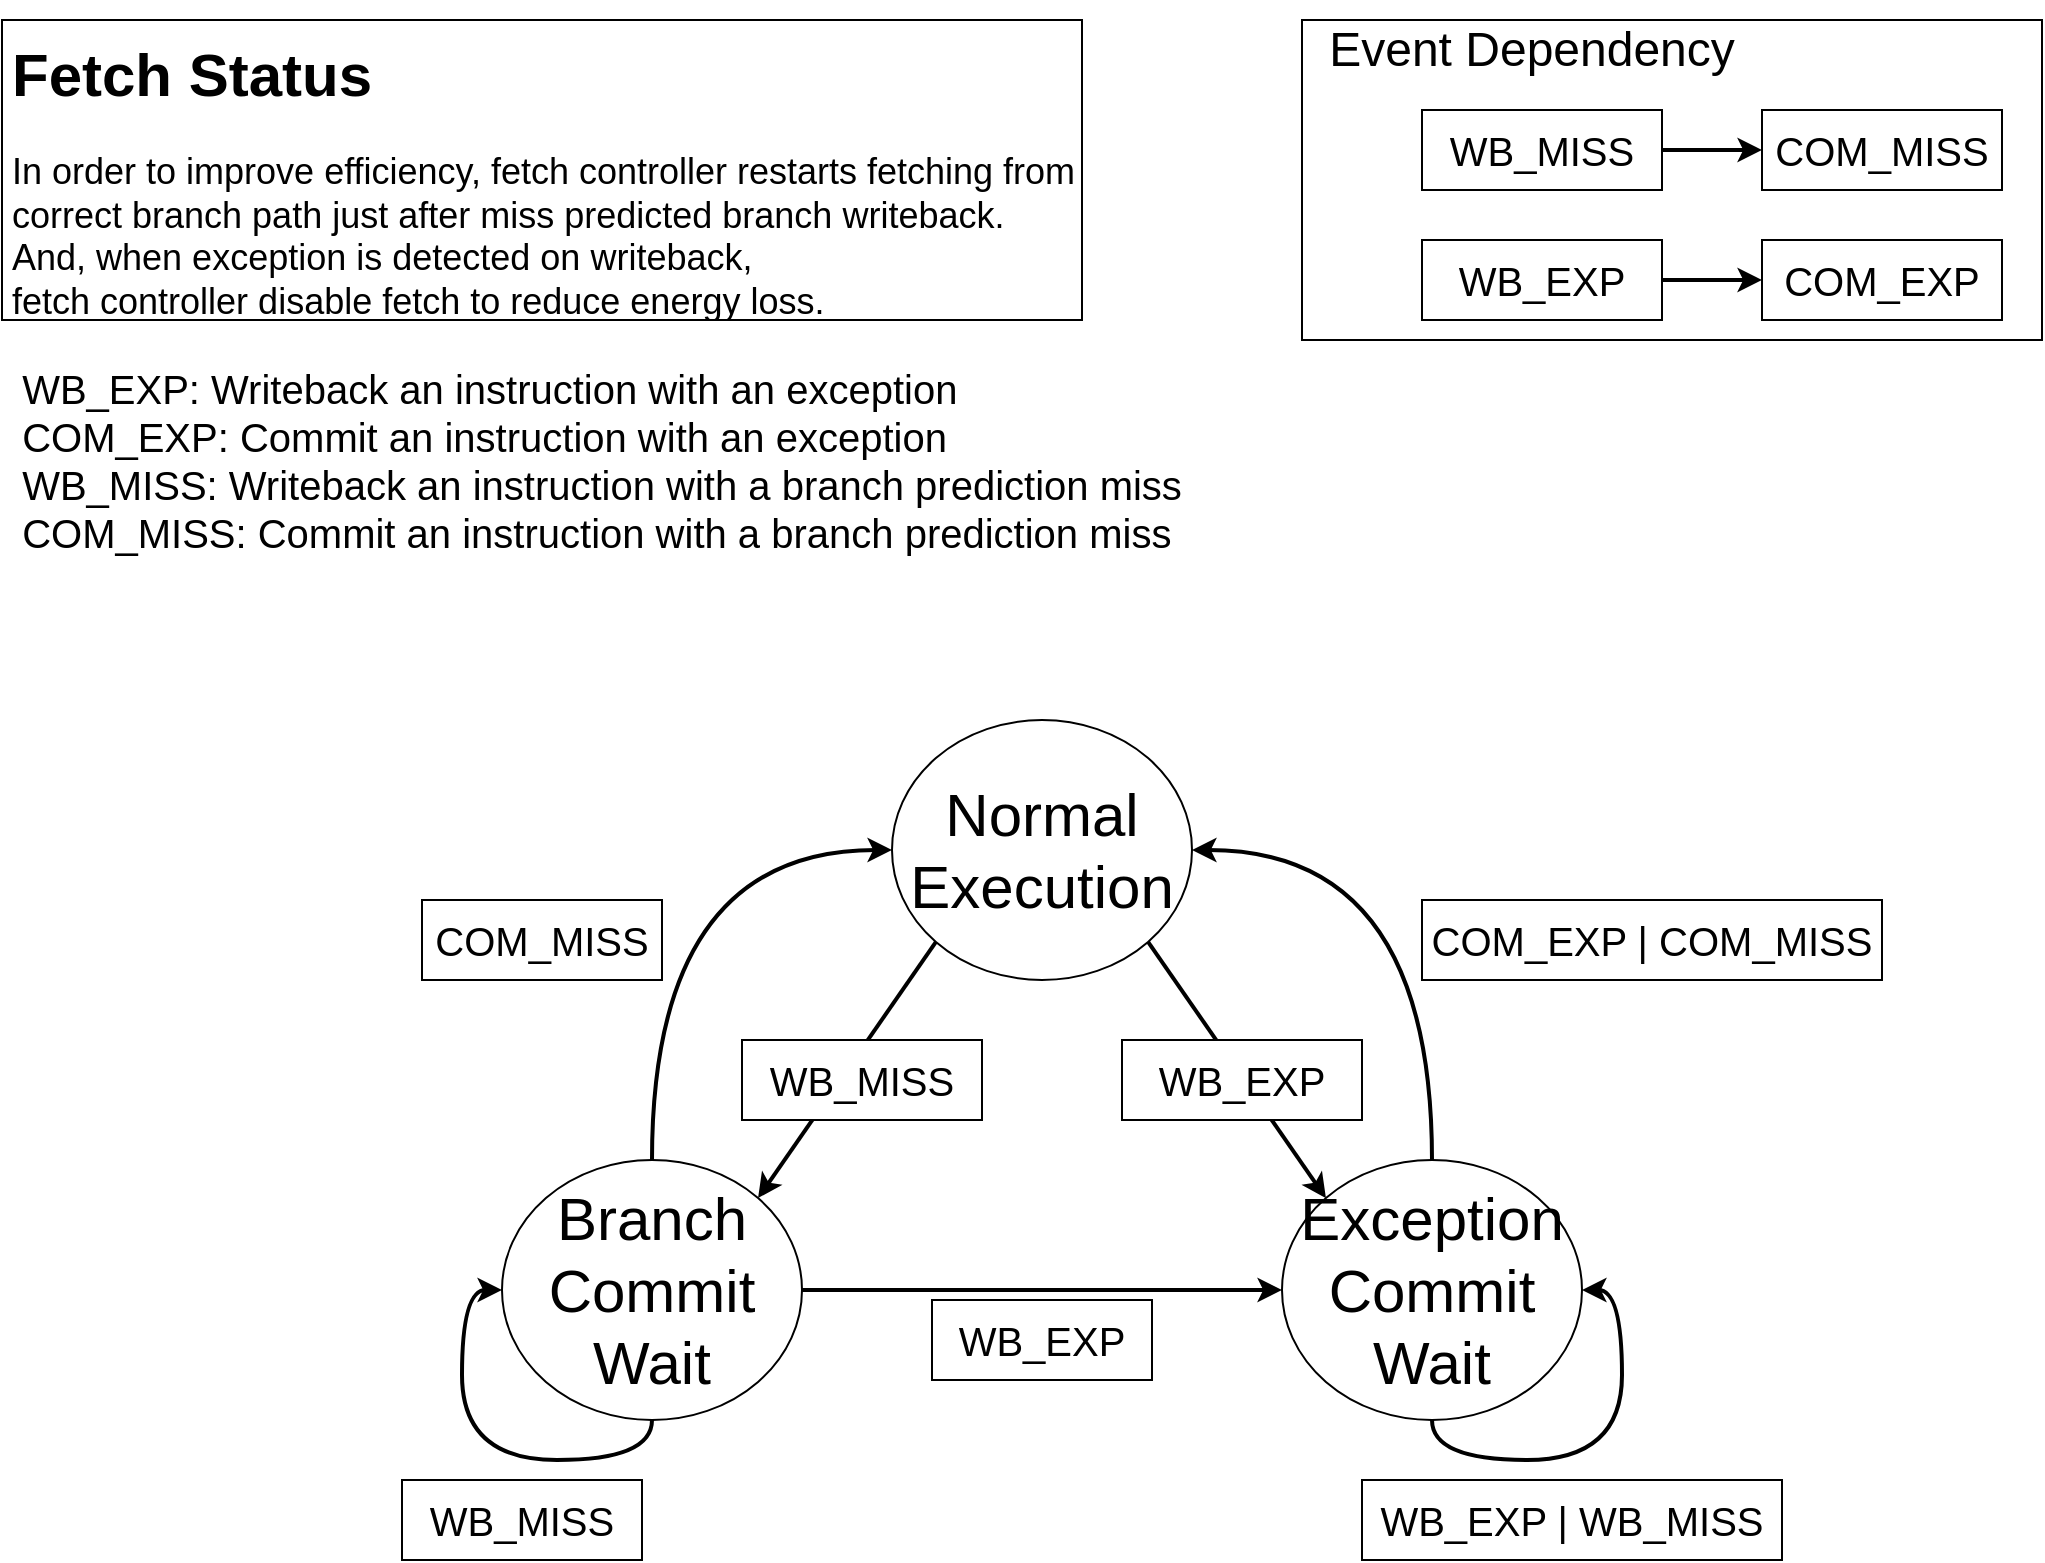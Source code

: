 <mxfile version="14.5.1" type="device"><diagram name="Page-1" id="7e0a89b8-554c-2b80-1dc8-d5c74ca68de4"><mxGraphModel dx="1595" dy="960" grid="1" gridSize="10" guides="1" tooltips="1" connect="1" arrows="1" fold="1" page="1" pageScale="1" pageWidth="1100" pageHeight="850" background="#ffffff" math="0" shadow="0"><root><mxCell id="0"/><mxCell id="1" parent="0"/><mxCell id="hUx5rpsW8XQsNbZLx4gg-1" value="&lt;h1 style=&quot;font-size: 30px&quot;&gt;&lt;font style=&quot;font-size: 30px&quot;&gt;Fetch Status&lt;/font&gt;&lt;/h1&gt;&lt;p style=&quot;font-size: 18px&quot;&gt;In order to improve efficiency, fetch controller restarts fetching from correct branch path just after miss predicted branch writeback.&lt;br&gt;And, when exception is detected on writeback,&lt;br&gt;fetch controller disable fetch to reduce energy loss.&lt;/p&gt;" style="text;html=1;spacing=5;spacingTop=-20;whiteSpace=wrap;overflow=hidden;strokeColor=#000000;" vertex="1" parent="1"><mxGeometry x="10" y="10" width="540" height="150" as="geometry"/></mxCell><mxCell id="hUx5rpsW8XQsNbZLx4gg-9" style="edgeStyle=none;orthogonalLoop=1;jettySize=auto;html=1;exitX=1;exitY=0.5;exitDx=0;exitDy=0;entryX=0;entryY=0.5;entryDx=0;entryDy=0;strokeWidth=2;" edge="1" parent="1" source="hUx5rpsW8XQsNbZLx4gg-3" target="hUx5rpsW8XQsNbZLx4gg-5"><mxGeometry relative="1" as="geometry"/></mxCell><mxCell id="hUx5rpsW8XQsNbZLx4gg-35" style="edgeStyle=orthogonalEdgeStyle;curved=1;rounded=0;orthogonalLoop=1;jettySize=auto;html=1;exitX=0.5;exitY=0;exitDx=0;exitDy=0;entryX=0;entryY=0.5;entryDx=0;entryDy=0;strokeWidth=2;" edge="1" parent="1" source="hUx5rpsW8XQsNbZLx4gg-3" target="hUx5rpsW8XQsNbZLx4gg-4"><mxGeometry relative="1" as="geometry"/></mxCell><mxCell id="hUx5rpsW8XQsNbZLx4gg-3" value="&lt;font style=&quot;font-size: 30px&quot;&gt;Branch&lt;br&gt;Commit&lt;br&gt;Wait&lt;br&gt;&lt;/font&gt;" style="ellipse;whiteSpace=wrap;html=1;" vertex="1" parent="1"><mxGeometry x="260" y="580" width="150" height="130" as="geometry"/></mxCell><mxCell id="hUx5rpsW8XQsNbZLx4gg-8" style="orthogonalLoop=1;jettySize=auto;html=1;exitX=0;exitY=1;exitDx=0;exitDy=0;entryX=1;entryY=0;entryDx=0;entryDy=0;strokeWidth=2;" edge="1" parent="1" source="hUx5rpsW8XQsNbZLx4gg-4" target="hUx5rpsW8XQsNbZLx4gg-3"><mxGeometry relative="1" as="geometry"/></mxCell><mxCell id="hUx5rpsW8XQsNbZLx4gg-10" style="edgeStyle=none;orthogonalLoop=1;jettySize=auto;html=1;exitX=1;exitY=1;exitDx=0;exitDy=0;entryX=0;entryY=0;entryDx=0;entryDy=0;strokeWidth=2;" edge="1" parent="1" source="hUx5rpsW8XQsNbZLx4gg-4" target="hUx5rpsW8XQsNbZLx4gg-5"><mxGeometry relative="1" as="geometry"/></mxCell><mxCell id="hUx5rpsW8XQsNbZLx4gg-4" value="&lt;font style=&quot;font-size: 30px&quot;&gt;Normal&lt;br&gt;Execution&lt;br&gt;&lt;/font&gt;" style="ellipse;whiteSpace=wrap;html=1;" vertex="1" parent="1"><mxGeometry x="455" y="360" width="150" height="130" as="geometry"/></mxCell><mxCell id="hUx5rpsW8XQsNbZLx4gg-36" style="edgeStyle=orthogonalEdgeStyle;curved=1;rounded=0;orthogonalLoop=1;jettySize=auto;html=1;exitX=0.5;exitY=0;exitDx=0;exitDy=0;entryX=1;entryY=0.5;entryDx=0;entryDy=0;strokeWidth=2;" edge="1" parent="1" source="hUx5rpsW8XQsNbZLx4gg-5" target="hUx5rpsW8XQsNbZLx4gg-4"><mxGeometry relative="1" as="geometry"/></mxCell><mxCell id="hUx5rpsW8XQsNbZLx4gg-5" value="&lt;font style=&quot;font-size: 30px&quot;&gt;Exception&lt;br&gt;Commit&lt;br&gt;Wait&lt;br&gt;&lt;/font&gt;" style="ellipse;whiteSpace=wrap;html=1;" vertex="1" parent="1"><mxGeometry x="650" y="580" width="150" height="130" as="geometry"/></mxCell><mxCell id="hUx5rpsW8XQsNbZLx4gg-11" value="&lt;div style=&quot;text-align: left&quot;&gt;&lt;span style=&quot;font-size: 20px&quot;&gt;WB_EXP: Writeback an instruction with an exception&lt;/span&gt;&lt;/div&gt;&lt;font style=&quot;font-size: 20px&quot;&gt;&lt;div style=&quot;text-align: left&quot;&gt;&lt;span&gt;COM_EXP: Commit an instruction with an exception&lt;/span&gt;&lt;/div&gt;&lt;div style=&quot;text-align: left&quot;&gt;&lt;span&gt;WB_MISS: Writeback an instruction with a branch prediction miss&lt;/span&gt;&lt;/div&gt;&lt;div style=&quot;text-align: left&quot;&gt;&lt;span&gt;COM_MISS: Commit an instruction with a branch prediction miss&lt;/span&gt;&lt;/div&gt;&lt;/font&gt;" style="text;html=1;strokeColor=none;fillColor=none;align=center;verticalAlign=middle;whiteSpace=wrap;" vertex="1" parent="1"><mxGeometry x="10" y="170" width="600" height="120" as="geometry"/></mxCell><mxCell id="hUx5rpsW8XQsNbZLx4gg-14" value="&lt;font style=&quot;font-size: 20px&quot;&gt;WB_EXP&lt;/font&gt;" style="text;html=1;align=center;verticalAlign=middle;whiteSpace=wrap;fillColor=#ffffff;strokeColor=#000000;" vertex="1" parent="1"><mxGeometry x="475" y="650" width="110" height="40" as="geometry"/></mxCell><mxCell id="hUx5rpsW8XQsNbZLx4gg-17" style="edgeStyle=orthogonalEdgeStyle;curved=1;rounded=0;orthogonalLoop=1;jettySize=auto;html=1;exitX=0.5;exitY=1;exitDx=0;exitDy=0;entryX=1;entryY=0.5;entryDx=0;entryDy=0;strokeWidth=2;" edge="1" parent="1" source="hUx5rpsW8XQsNbZLx4gg-5" target="hUx5rpsW8XQsNbZLx4gg-5"><mxGeometry relative="1" as="geometry"/></mxCell><mxCell id="hUx5rpsW8XQsNbZLx4gg-18" value="&lt;font style=&quot;font-size: 20px&quot;&gt;WB_EXP | WB_MISS&lt;/font&gt;" style="text;html=1;align=center;verticalAlign=middle;whiteSpace=wrap;fillColor=#ffffff;strokeColor=#000000;" vertex="1" parent="1"><mxGeometry x="690" y="740" width="210" height="40" as="geometry"/></mxCell><mxCell id="hUx5rpsW8XQsNbZLx4gg-19" style="edgeStyle=orthogonalEdgeStyle;curved=1;rounded=0;orthogonalLoop=1;jettySize=auto;html=1;exitX=0.5;exitY=1;exitDx=0;exitDy=0;entryX=0;entryY=0.5;entryDx=0;entryDy=0;strokeWidth=2;" edge="1" parent="1" source="hUx5rpsW8XQsNbZLx4gg-3" target="hUx5rpsW8XQsNbZLx4gg-3"><mxGeometry relative="1" as="geometry"><Array as="points"><mxPoint x="335" y="730"/><mxPoint x="240" y="730"/><mxPoint x="240" y="645"/></Array></mxGeometry></mxCell><mxCell id="hUx5rpsW8XQsNbZLx4gg-20" value="&lt;font style=&quot;font-size: 20px&quot;&gt;WB_MISS&lt;/font&gt;" style="text;html=1;align=center;verticalAlign=middle;whiteSpace=wrap;fillColor=#ffffff;strokeColor=#000000;" vertex="1" parent="1"><mxGeometry x="210" y="740" width="120" height="40" as="geometry"/></mxCell><mxCell id="hUx5rpsW8XQsNbZLx4gg-21" value="&lt;font style=&quot;font-size: 20px&quot;&gt;WB_MISS&lt;/font&gt;" style="text;html=1;align=center;verticalAlign=middle;whiteSpace=wrap;fillColor=#ffffff;strokeColor=#000000;" vertex="1" parent="1"><mxGeometry x="380" y="520" width="120" height="40" as="geometry"/></mxCell><mxCell id="hUx5rpsW8XQsNbZLx4gg-22" value="&lt;font style=&quot;font-size: 20px&quot;&gt;WB_EXP&lt;/font&gt;" style="text;html=1;align=center;verticalAlign=middle;whiteSpace=wrap;fillColor=#ffffff;strokeColor=#000000;" vertex="1" parent="1"><mxGeometry x="570" y="520" width="120" height="40" as="geometry"/></mxCell><mxCell id="hUx5rpsW8XQsNbZLx4gg-34" value="" style="group" vertex="1" connectable="0" parent="1"><mxGeometry x="640" y="10" width="390" height="160" as="geometry"/></mxCell><mxCell id="hUx5rpsW8XQsNbZLx4gg-33" value="" style="rounded=0;whiteSpace=wrap;html=1;strokeColor=#000000;fillColor=#ffffff;" vertex="1" parent="hUx5rpsW8XQsNbZLx4gg-34"><mxGeometry x="20" width="370" height="160" as="geometry"/></mxCell><mxCell id="hUx5rpsW8XQsNbZLx4gg-25" value="&lt;font style=&quot;font-size: 20px&quot;&gt;WB_MISS&lt;/font&gt;" style="text;html=1;align=center;verticalAlign=middle;whiteSpace=wrap;fillColor=#ffffff;strokeColor=#000000;" vertex="1" parent="hUx5rpsW8XQsNbZLx4gg-34"><mxGeometry x="80" y="45" width="120" height="40" as="geometry"/></mxCell><mxCell id="hUx5rpsW8XQsNbZLx4gg-26" value="&lt;font style=&quot;font-size: 20px&quot;&gt;COM_MISS&lt;/font&gt;" style="text;html=1;align=center;verticalAlign=middle;whiteSpace=wrap;fillColor=#ffffff;strokeColor=#000000;" vertex="1" parent="hUx5rpsW8XQsNbZLx4gg-34"><mxGeometry x="250" y="45" width="120" height="40" as="geometry"/></mxCell><mxCell id="hUx5rpsW8XQsNbZLx4gg-27" style="edgeStyle=orthogonalEdgeStyle;curved=1;rounded=0;orthogonalLoop=1;jettySize=auto;html=1;exitX=1;exitY=0.5;exitDx=0;exitDy=0;entryX=0;entryY=0.5;entryDx=0;entryDy=0;strokeWidth=2;" edge="1" parent="hUx5rpsW8XQsNbZLx4gg-34" source="hUx5rpsW8XQsNbZLx4gg-25" target="hUx5rpsW8XQsNbZLx4gg-26"><mxGeometry relative="1" as="geometry"/></mxCell><mxCell id="hUx5rpsW8XQsNbZLx4gg-29" value="&lt;font style=&quot;font-size: 20px&quot;&gt;WB_EXP&lt;/font&gt;" style="text;html=1;align=center;verticalAlign=middle;whiteSpace=wrap;fillColor=#ffffff;strokeColor=#000000;" vertex="1" parent="hUx5rpsW8XQsNbZLx4gg-34"><mxGeometry x="80" y="110" width="120" height="40" as="geometry"/></mxCell><mxCell id="hUx5rpsW8XQsNbZLx4gg-30" value="&lt;font style=&quot;font-size: 20px&quot;&gt;COM_EXP&lt;/font&gt;" style="text;html=1;align=center;verticalAlign=middle;whiteSpace=wrap;fillColor=#ffffff;strokeColor=#000000;" vertex="1" parent="hUx5rpsW8XQsNbZLx4gg-34"><mxGeometry x="250" y="110" width="120" height="40" as="geometry"/></mxCell><mxCell id="hUx5rpsW8XQsNbZLx4gg-28" style="edgeStyle=orthogonalEdgeStyle;curved=1;rounded=0;orthogonalLoop=1;jettySize=auto;html=1;exitX=1;exitY=0.5;exitDx=0;exitDy=0;entryX=0;entryY=0.5;entryDx=0;entryDy=0;strokeWidth=2;" edge="1" parent="hUx5rpsW8XQsNbZLx4gg-34" source="hUx5rpsW8XQsNbZLx4gg-29" target="hUx5rpsW8XQsNbZLx4gg-30"><mxGeometry relative="1" as="geometry"/></mxCell><mxCell id="hUx5rpsW8XQsNbZLx4gg-32" value="&lt;font style=&quot;font-size: 24px&quot;&gt;Event Dependency&lt;/font&gt;" style="text;html=1;strokeColor=none;fillColor=none;align=center;verticalAlign=middle;whiteSpace=wrap;rounded=0;" vertex="1" parent="hUx5rpsW8XQsNbZLx4gg-34"><mxGeometry width="270" height="30" as="geometry"/></mxCell><mxCell id="hUx5rpsW8XQsNbZLx4gg-37" value="&lt;font style=&quot;font-size: 20px&quot;&gt;COM_EXP | COM_MISS&lt;/font&gt;" style="text;html=1;align=center;verticalAlign=middle;whiteSpace=wrap;fillColor=#ffffff;strokeColor=#000000;" vertex="1" parent="1"><mxGeometry x="720" y="450" width="230" height="40" as="geometry"/></mxCell><mxCell id="hUx5rpsW8XQsNbZLx4gg-39" value="&lt;font style=&quot;font-size: 20px&quot;&gt;COM_MISS&lt;/font&gt;" style="text;html=1;align=center;verticalAlign=middle;whiteSpace=wrap;fillColor=#ffffff;strokeColor=#000000;" vertex="1" parent="1"><mxGeometry x="220" y="450" width="120" height="40" as="geometry"/></mxCell></root></mxGraphModel></diagram></mxfile>